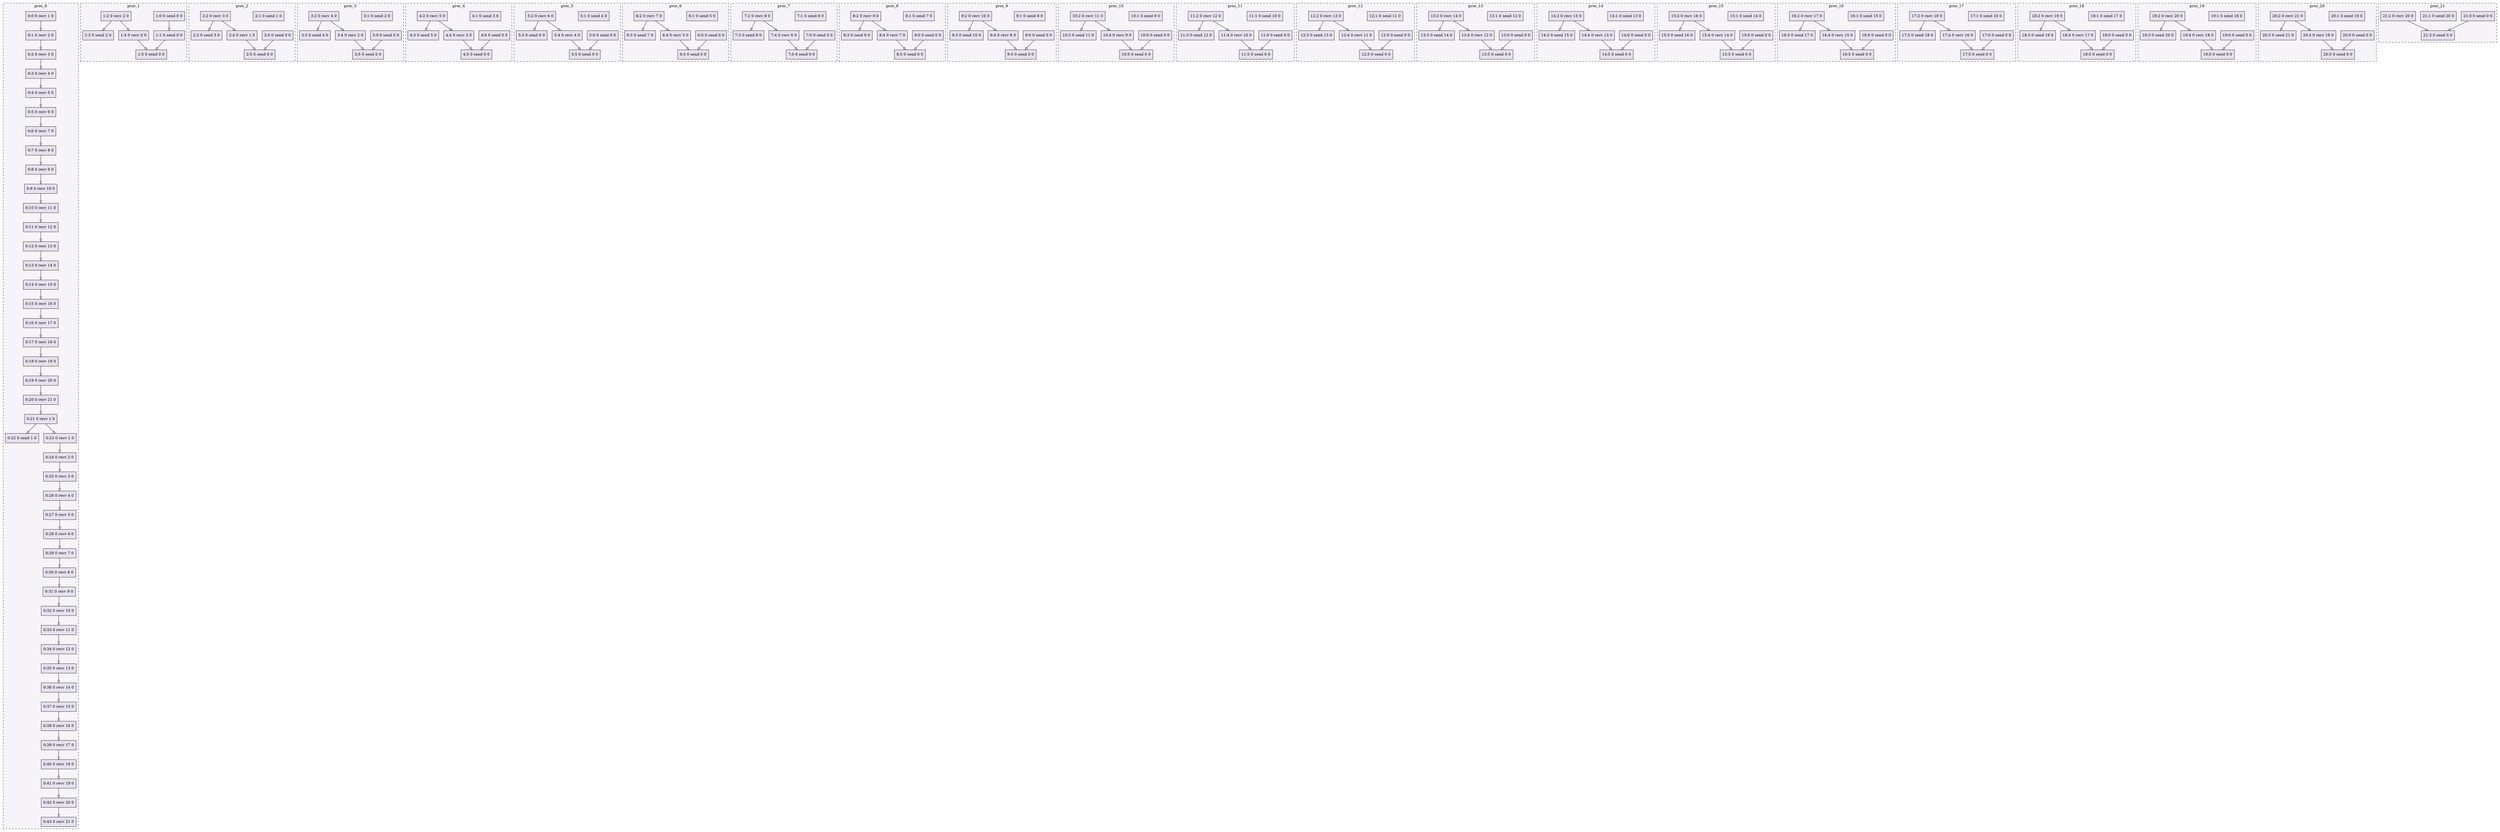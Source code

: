 digraph{node[shape=record style=filled colorscheme=purd9 fillcolor=2];subgraph cluster0{style=dashed;colorscheme=purd9;bgcolor=1;edge[arrowhead=empty];label=proc_0;0[label="0:0 0 recv 1 0"];1[label="0:1 0 recv 2 0"];2[label="0:2 0 recv 3 0"];3[label="0:3 0 recv 4 0"];4[label="0:4 0 recv 5 0"];5[label="0:5 0 recv 6 0"];6[label="0:6 0 recv 7 0"];7[label="0:7 0 recv 8 0"];8[label="0:8 0 recv 9 0"];9[label="0:9 0 recv 10 0"];10[label="0:10 0 recv 11 0"];11[label="0:11 0 recv 12 0"];12[label="0:12 0 recv 13 0"];13[label="0:13 0 recv 14 0"];14[label="0:14 0 recv 15 0"];15[label="0:15 0 recv 16 0"];16[label="0:16 0 recv 17 0"];17[label="0:17 0 recv 18 0"];18[label="0:18 0 recv 19 0"];19[label="0:19 0 recv 20 0"];20[label="0:20 0 recv 21 0"];21[label="0:21 0 recv 1 0"];22[label="0:22 0 send 1 0"];23[label="0:23 0 recv 1 0"];24[label="0:24 0 recv 2 0"];25[label="0:25 0 recv 3 0"];26[label="0:26 0 recv 4 0"];27[label="0:27 0 recv 5 0"];28[label="0:28 0 recv 6 0"];29[label="0:29 0 recv 7 0"];30[label="0:30 0 recv 8 0"];31[label="0:31 0 recv 9 0"];32[label="0:32 0 recv 10 0"];33[label="0:33 0 recv 11 0"];34[label="0:34 0 recv 12 0"];35[label="0:35 0 recv 13 0"];36[label="0:36 0 recv 14 0"];37[label="0:37 0 recv 15 0"];38[label="0:38 0 recv 16 0"];39[label="0:39 0 recv 17 0"];40[label="0:40 0 recv 18 0"];41[label="0:41 0 recv 19 0"];42[label="0:42 0 recv 20 0"];43[label="0:43 0 recv 21 0"];0->1;1->2;2->3;3->4;4->5;5->6;6->7;7->8;8->9;9->10;10->11;11->12;12->13;13->14;14->15;15->16;16->17;17->18;18->19;19->20;20->21;21->22;21->23;23->24;24->25;25->26;26->27;27->28;28->29;29->30;30->31;31->32;32->33;33->34;34->35;35->36;36->37;37->38;38->39;39->40;40->41;41->42;42->43;}subgraph cluster1{style=dashed;colorscheme=purd9;bgcolor=1;edge[arrowhead=empty];label=proc_1;44[label="1:0 0 send 0 0"];45[label="1:1 0 send 0 0"];46[label="1:2 0 recv 2 0"];47[label="1:3 0 send 2 0"];48[label="1:4 0 recv 0 0"];49[label="1:5 0 send 0 0"];44->45;46->47;46->48;48->49;45->49;}subgraph cluster2{style=dashed;colorscheme=purd9;bgcolor=1;edge[arrowhead=empty];label=proc_2;50[label="2:0 0 send 0 0"];51[label="2:1 0 send 1 0"];52[label="2:2 0 recv 3 0"];53[label="2:3 0 send 3 0"];54[label="2:4 0 recv 1 0"];55[label="2:5 0 send 0 0"];52->53;52->54;54->55;50->55;}subgraph cluster3{style=dashed;colorscheme=purd9;bgcolor=1;edge[arrowhead=empty];label=proc_3;56[label="3:0 0 send 0 0"];57[label="3:1 0 send 2 0"];58[label="3:2 0 recv 4 0"];59[label="3:3 0 send 4 0"];60[label="3:4 0 recv 2 0"];61[label="3:5 0 send 0 0"];58->59;58->60;60->61;56->61;}subgraph cluster4{style=dashed;colorscheme=purd9;bgcolor=1;edge[arrowhead=empty];label=proc_4;62[label="4:0 0 send 0 0"];63[label="4:1 0 send 3 0"];64[label="4:2 0 recv 5 0"];65[label="4:3 0 send 5 0"];66[label="4:4 0 recv 3 0"];67[label="4:5 0 send 0 0"];64->65;64->66;66->67;62->67;}subgraph cluster5{style=dashed;colorscheme=purd9;bgcolor=1;edge[arrowhead=empty];label=proc_5;68[label="5:0 0 send 0 0"];69[label="5:1 0 send 4 0"];70[label="5:2 0 recv 6 0"];71[label="5:3 0 send 6 0"];72[label="5:4 0 recv 4 0"];73[label="5:5 0 send 0 0"];70->71;70->72;72->73;68->73;}subgraph cluster6{style=dashed;colorscheme=purd9;bgcolor=1;edge[arrowhead=empty];label=proc_6;74[label="6:0 0 send 0 0"];75[label="6:1 0 send 5 0"];76[label="6:2 0 recv 7 0"];77[label="6:3 0 send 7 0"];78[label="6:4 0 recv 5 0"];79[label="6:5 0 send 0 0"];76->77;76->78;78->79;74->79;}subgraph cluster7{style=dashed;colorscheme=purd9;bgcolor=1;edge[arrowhead=empty];label=proc_7;80[label="7:0 0 send 0 0"];81[label="7:1 0 send 6 0"];82[label="7:2 0 recv 8 0"];83[label="7:3 0 send 8 0"];84[label="7:4 0 recv 6 0"];85[label="7:5 0 send 0 0"];82->83;82->84;84->85;80->85;}subgraph cluster8{style=dashed;colorscheme=purd9;bgcolor=1;edge[arrowhead=empty];label=proc_8;86[label="8:0 0 send 0 0"];87[label="8:1 0 send 7 0"];88[label="8:2 0 recv 9 0"];89[label="8:3 0 send 9 0"];90[label="8:4 0 recv 7 0"];91[label="8:5 0 send 0 0"];88->89;88->90;90->91;86->91;}subgraph cluster9{style=dashed;colorscheme=purd9;bgcolor=1;edge[arrowhead=empty];label=proc_9;92[label="9:0 0 send 0 0"];93[label="9:1 0 send 8 0"];94[label="9:2 0 recv 10 0"];95[label="9:3 0 send 10 0"];96[label="9:4 0 recv 8 0"];97[label="9:5 0 send 0 0"];94->95;94->96;96->97;92->97;}subgraph cluster10{style=dashed;colorscheme=purd9;bgcolor=1;edge[arrowhead=empty];label=proc_10;98[label="10:0 0 send 0 0"];99[label="10:1 0 send 9 0"];100[label="10:2 0 recv 11 0"];101[label="10:3 0 send 11 0"];102[label="10:4 0 recv 9 0"];103[label="10:5 0 send 0 0"];100->101;100->102;102->103;98->103;}subgraph cluster11{style=dashed;colorscheme=purd9;bgcolor=1;edge[arrowhead=empty];label=proc_11;104[label="11:0 0 send 0 0"];105[label="11:1 0 send 10 0"];106[label="11:2 0 recv 12 0"];107[label="11:3 0 send 12 0"];108[label="11:4 0 recv 10 0"];109[label="11:5 0 send 0 0"];106->107;106->108;108->109;104->109;}subgraph cluster12{style=dashed;colorscheme=purd9;bgcolor=1;edge[arrowhead=empty];label=proc_12;110[label="12:0 0 send 0 0"];111[label="12:1 0 send 11 0"];112[label="12:2 0 recv 13 0"];113[label="12:3 0 send 13 0"];114[label="12:4 0 recv 11 0"];115[label="12:5 0 send 0 0"];112->113;112->114;114->115;110->115;}subgraph cluster13{style=dashed;colorscheme=purd9;bgcolor=1;edge[arrowhead=empty];label=proc_13;116[label="13:0 0 send 0 0"];117[label="13:1 0 send 12 0"];118[label="13:2 0 recv 14 0"];119[label="13:3 0 send 14 0"];120[label="13:4 0 recv 12 0"];121[label="13:5 0 send 0 0"];118->119;118->120;120->121;116->121;}subgraph cluster14{style=dashed;colorscheme=purd9;bgcolor=1;edge[arrowhead=empty];label=proc_14;122[label="14:0 0 send 0 0"];123[label="14:1 0 send 13 0"];124[label="14:2 0 recv 15 0"];125[label="14:3 0 send 15 0"];126[label="14:4 0 recv 13 0"];127[label="14:5 0 send 0 0"];124->125;124->126;126->127;122->127;}subgraph cluster15{style=dashed;colorscheme=purd9;bgcolor=1;edge[arrowhead=empty];label=proc_15;128[label="15:0 0 send 0 0"];129[label="15:1 0 send 14 0"];130[label="15:2 0 recv 16 0"];131[label="15:3 0 send 16 0"];132[label="15:4 0 recv 14 0"];133[label="15:5 0 send 0 0"];130->131;130->132;132->133;128->133;}subgraph cluster16{style=dashed;colorscheme=purd9;bgcolor=1;edge[arrowhead=empty];label=proc_16;134[label="16:0 0 send 0 0"];135[label="16:1 0 send 15 0"];136[label="16:2 0 recv 17 0"];137[label="16:3 0 send 17 0"];138[label="16:4 0 recv 15 0"];139[label="16:5 0 send 0 0"];136->137;136->138;138->139;134->139;}subgraph cluster17{style=dashed;colorscheme=purd9;bgcolor=1;edge[arrowhead=empty];label=proc_17;140[label="17:0 0 send 0 0"];141[label="17:1 0 send 16 0"];142[label="17:2 0 recv 18 0"];143[label="17:3 0 send 18 0"];144[label="17:4 0 recv 16 0"];145[label="17:5 0 send 0 0"];142->143;142->144;144->145;140->145;}subgraph cluster18{style=dashed;colorscheme=purd9;bgcolor=1;edge[arrowhead=empty];label=proc_18;146[label="18:0 0 send 0 0"];147[label="18:1 0 send 17 0"];148[label="18:2 0 recv 19 0"];149[label="18:3 0 send 19 0"];150[label="18:4 0 recv 17 0"];151[label="18:5 0 send 0 0"];148->149;148->150;150->151;146->151;}subgraph cluster19{style=dashed;colorscheme=purd9;bgcolor=1;edge[arrowhead=empty];label=proc_19;152[label="19:0 0 send 0 0"];153[label="19:1 0 send 18 0"];154[label="19:2 0 recv 20 0"];155[label="19:3 0 send 20 0"];156[label="19:4 0 recv 18 0"];157[label="19:5 0 send 0 0"];154->155;154->156;156->157;152->157;}subgraph cluster20{style=dashed;colorscheme=purd9;bgcolor=1;edge[arrowhead=empty];label=proc_20;158[label="20:0 0 send 0 0"];159[label="20:1 0 send 19 0"];160[label="20:2 0 recv 21 0"];161[label="20:3 0 send 21 0"];162[label="20:4 0 recv 19 0"];163[label="20:5 0 send 0 0"];160->161;160->162;162->163;158->163;}subgraph cluster21{style=dashed;colorscheme=purd9;bgcolor=1;edge[arrowhead=empty];label=proc_21;164[label="21:0 0 send 0 0"];165[label="21:1 0 send 20 0"];166[label="21:2 0 recv 20 0"];167[label="21:3 0 send 0 0"];166->167;164->167;}}